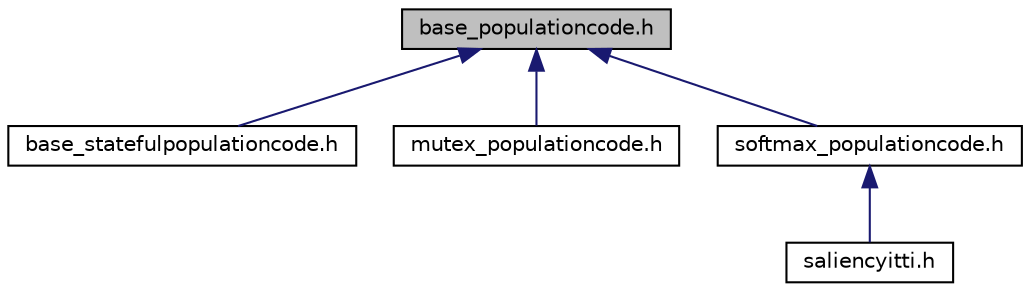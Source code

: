 digraph G
{
  edge [fontname="Helvetica",fontsize="10",labelfontname="Helvetica",labelfontsize="10"];
  node [fontname="Helvetica",fontsize="10",shape=record];
  Node1 [label="base_populationcode.h",height=0.2,width=0.4,color="black", fillcolor="grey75", style="filled" fontcolor="black"];
  Node1 -> Node2 [dir="back",color="midnightblue",fontsize="10",style="solid",fontname="Helvetica"];
  Node2 [label="base_statefulpopulationcode.h",height=0.2,width=0.4,color="black", fillcolor="white", style="filled",URL="$base__statefulpopulationcode_8h.html"];
  Node1 -> Node3 [dir="back",color="midnightblue",fontsize="10",style="solid",fontname="Helvetica"];
  Node3 [label="mutex_populationcode.h",height=0.2,width=0.4,color="black", fillcolor="white", style="filled",URL="$mutex__populationcode_8h.html"];
  Node1 -> Node4 [dir="back",color="midnightblue",fontsize="10",style="solid",fontname="Helvetica"];
  Node4 [label="softmax_populationcode.h",height=0.2,width=0.4,color="black", fillcolor="white", style="filled",URL="$softmax__populationcode_8h.html"];
  Node4 -> Node5 [dir="back",color="midnightblue",fontsize="10",style="solid",fontname="Helvetica"];
  Node5 [label="saliencyitti.h",height=0.2,width=0.4,color="black", fillcolor="white", style="filled",URL="$saliencyitti_8h.html"];
}
